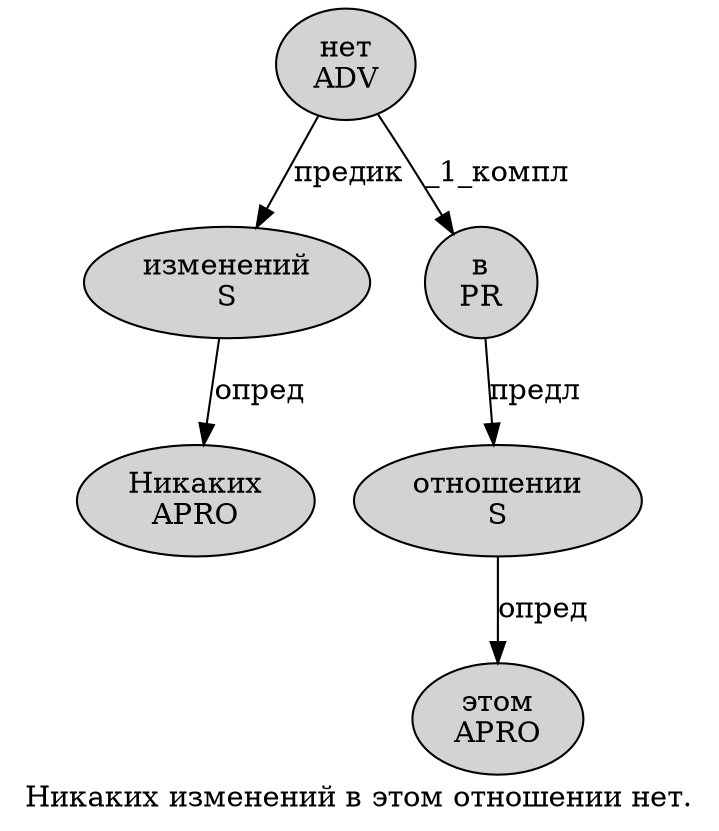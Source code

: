 digraph SENTENCE_225 {
	graph [label="Никаких изменений в этом отношении нет."]
	node [style=filled]
		0 [label="Никаких
APRO" color="" fillcolor=lightgray penwidth=1 shape=ellipse]
		1 [label="изменений
S" color="" fillcolor=lightgray penwidth=1 shape=ellipse]
		2 [label="в
PR" color="" fillcolor=lightgray penwidth=1 shape=ellipse]
		3 [label="этом
APRO" color="" fillcolor=lightgray penwidth=1 shape=ellipse]
		4 [label="отношении
S" color="" fillcolor=lightgray penwidth=1 shape=ellipse]
		5 [label="нет
ADV" color="" fillcolor=lightgray penwidth=1 shape=ellipse]
			4 -> 3 [label="опред"]
			5 -> 1 [label="предик"]
			5 -> 2 [label="_1_компл"]
			1 -> 0 [label="опред"]
			2 -> 4 [label="предл"]
}